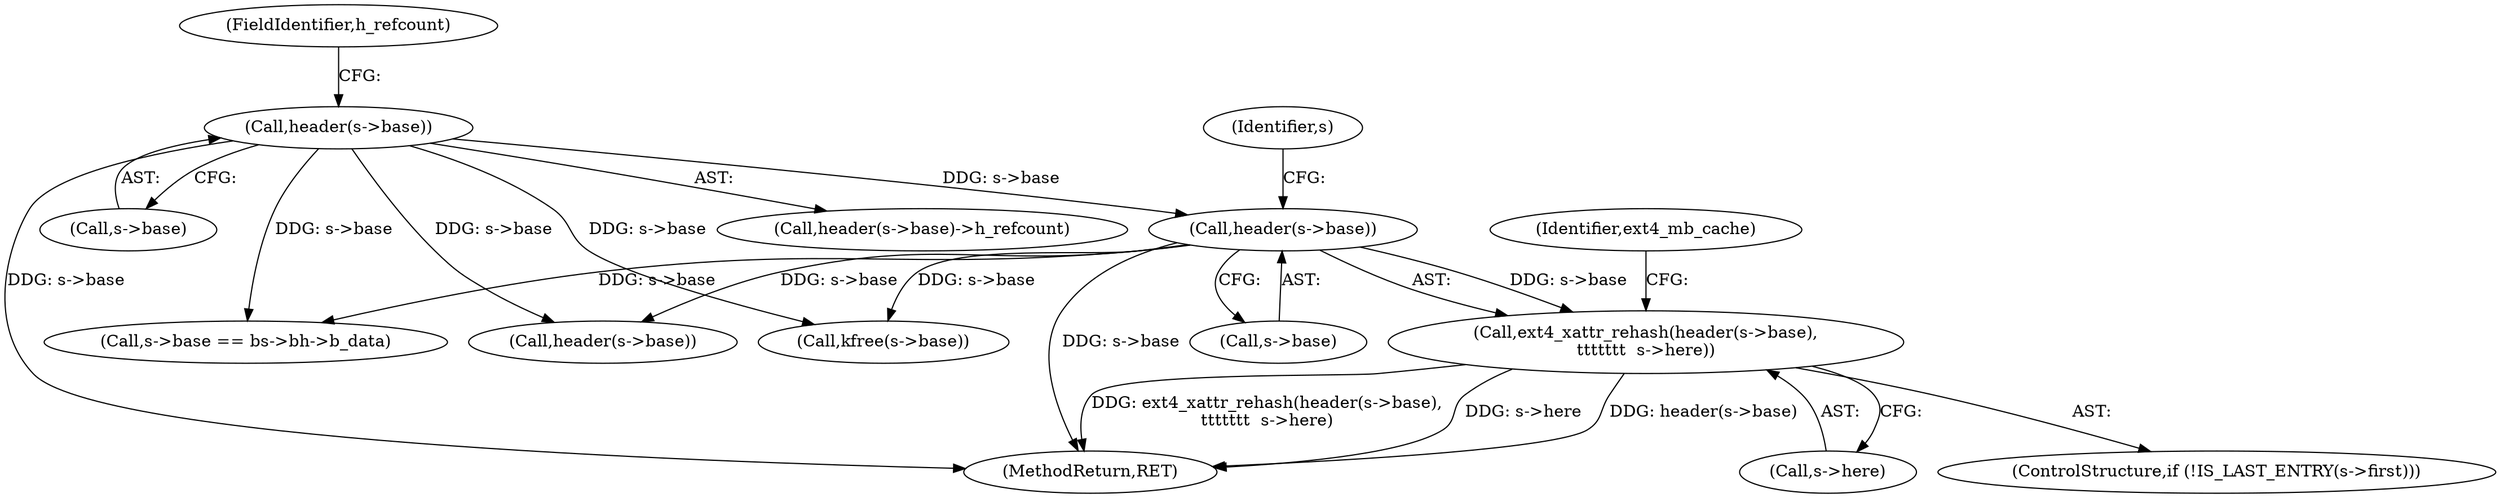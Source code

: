 digraph "0_linux_82939d7999dfc1f1998c4b1c12e2f19edbdff272_3@pointer" {
"1000236" [label="(Call,ext4_xattr_rehash(header(s->base),\n\t\t\t\t\t\t\t  s->here))"];
"1000237" [label="(Call,header(s->base))"];
"1000190" [label="(Call,header(s->base))"];
"1000236" [label="(Call,ext4_xattr_rehash(header(s->base),\n\t\t\t\t\t\t\t  s->here))"];
"1000189" [label="(Call,header(s->base)->h_refcount)"];
"1000230" [label="(ControlStructure,if (!IS_LAST_ENTRY(s->first)))"];
"1000194" [label="(FieldIdentifier,h_refcount)"];
"1000190" [label="(Call,header(s->base))"];
"1000242" [label="(Identifier,s)"];
"1000499" [label="(Call,header(s->base))"];
"1000191" [label="(Call,s->base)"];
"1000245" [label="(Identifier,ext4_mb_cache)"];
"1000237" [label="(Call,header(s->base))"];
"1000802" [label="(Call,kfree(s->base))"];
"1000793" [label="(Call,s->base == bs->bh->b_data)"];
"1000238" [label="(Call,s->base)"];
"1000241" [label="(Call,s->here)"];
"1000825" [label="(MethodReturn,RET)"];
"1000236" -> "1000230"  [label="AST: "];
"1000236" -> "1000241"  [label="CFG: "];
"1000237" -> "1000236"  [label="AST: "];
"1000241" -> "1000236"  [label="AST: "];
"1000245" -> "1000236"  [label="CFG: "];
"1000236" -> "1000825"  [label="DDG: header(s->base)"];
"1000236" -> "1000825"  [label="DDG: ext4_xattr_rehash(header(s->base),\n\t\t\t\t\t\t\t  s->here)"];
"1000236" -> "1000825"  [label="DDG: s->here"];
"1000237" -> "1000236"  [label="DDG: s->base"];
"1000237" -> "1000238"  [label="CFG: "];
"1000238" -> "1000237"  [label="AST: "];
"1000242" -> "1000237"  [label="CFG: "];
"1000237" -> "1000825"  [label="DDG: s->base"];
"1000190" -> "1000237"  [label="DDG: s->base"];
"1000237" -> "1000499"  [label="DDG: s->base"];
"1000237" -> "1000793"  [label="DDG: s->base"];
"1000237" -> "1000802"  [label="DDG: s->base"];
"1000190" -> "1000189"  [label="AST: "];
"1000190" -> "1000191"  [label="CFG: "];
"1000191" -> "1000190"  [label="AST: "];
"1000194" -> "1000190"  [label="CFG: "];
"1000190" -> "1000825"  [label="DDG: s->base"];
"1000190" -> "1000499"  [label="DDG: s->base"];
"1000190" -> "1000793"  [label="DDG: s->base"];
"1000190" -> "1000802"  [label="DDG: s->base"];
}
